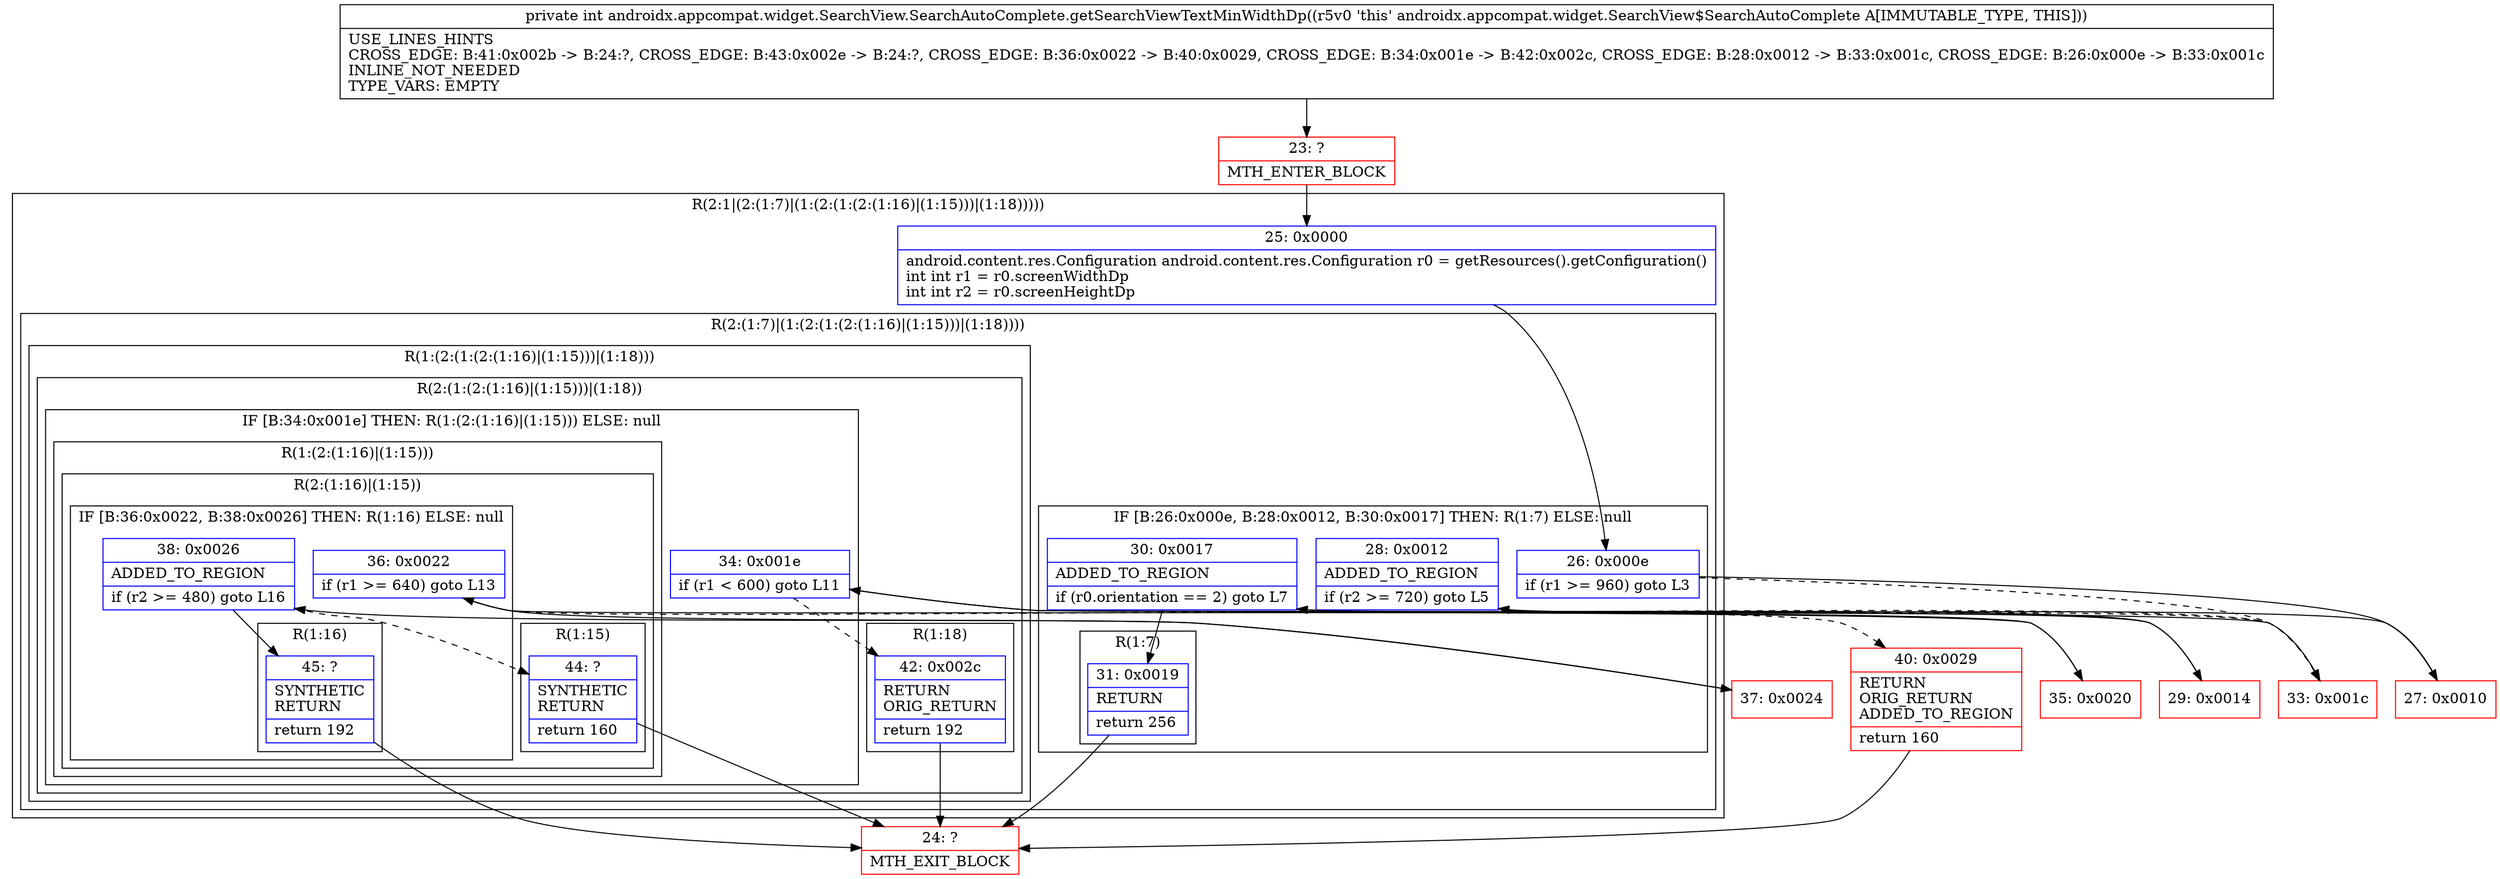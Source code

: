 digraph "CFG forandroidx.appcompat.widget.SearchView.SearchAutoComplete.getSearchViewTextMinWidthDp()I" {
subgraph cluster_Region_1538293399 {
label = "R(2:1|(2:(1:7)|(1:(2:(1:(2:(1:16)|(1:15)))|(1:18)))))";
node [shape=record,color=blue];
Node_25 [shape=record,label="{25\:\ 0x0000|android.content.res.Configuration android.content.res.Configuration r0 = getResources().getConfiguration()\lint int r1 = r0.screenWidthDp\lint int r2 = r0.screenHeightDp\l}"];
subgraph cluster_Region_1631356505 {
label = "R(2:(1:7)|(1:(2:(1:(2:(1:16)|(1:15)))|(1:18))))";
node [shape=record,color=blue];
subgraph cluster_IfRegion_459911351 {
label = "IF [B:26:0x000e, B:28:0x0012, B:30:0x0017] THEN: R(1:7) ELSE: null";
node [shape=record,color=blue];
Node_26 [shape=record,label="{26\:\ 0x000e|if (r1 \>= 960) goto L3\l}"];
Node_28 [shape=record,label="{28\:\ 0x0012|ADDED_TO_REGION\l|if (r2 \>= 720) goto L5\l}"];
Node_30 [shape=record,label="{30\:\ 0x0017|ADDED_TO_REGION\l|if (r0.orientation == 2) goto L7\l}"];
subgraph cluster_Region_1601035177 {
label = "R(1:7)";
node [shape=record,color=blue];
Node_31 [shape=record,label="{31\:\ 0x0019|RETURN\l|return 256\l}"];
}
}
subgraph cluster_Region_1480239972 {
label = "R(1:(2:(1:(2:(1:16)|(1:15)))|(1:18)))";
node [shape=record,color=blue];
subgraph cluster_Region_1965583896 {
label = "R(2:(1:(2:(1:16)|(1:15)))|(1:18))";
node [shape=record,color=blue];
subgraph cluster_IfRegion_160304236 {
label = "IF [B:34:0x001e] THEN: R(1:(2:(1:16)|(1:15))) ELSE: null";
node [shape=record,color=blue];
Node_34 [shape=record,label="{34\:\ 0x001e|if (r1 \< 600) goto L11\l}"];
subgraph cluster_Region_1881350314 {
label = "R(1:(2:(1:16)|(1:15)))";
node [shape=record,color=blue];
subgraph cluster_Region_1092750740 {
label = "R(2:(1:16)|(1:15))";
node [shape=record,color=blue];
subgraph cluster_IfRegion_605739874 {
label = "IF [B:36:0x0022, B:38:0x0026] THEN: R(1:16) ELSE: null";
node [shape=record,color=blue];
Node_36 [shape=record,label="{36\:\ 0x0022|if (r1 \>= 640) goto L13\l}"];
Node_38 [shape=record,label="{38\:\ 0x0026|ADDED_TO_REGION\l|if (r2 \>= 480) goto L16\l}"];
subgraph cluster_Region_1280245599 {
label = "R(1:16)";
node [shape=record,color=blue];
Node_45 [shape=record,label="{45\:\ ?|SYNTHETIC\lRETURN\l|return 192\l}"];
}
}
subgraph cluster_Region_2048921696 {
label = "R(1:15)";
node [shape=record,color=blue];
Node_44 [shape=record,label="{44\:\ ?|SYNTHETIC\lRETURN\l|return 160\l}"];
}
}
}
}
subgraph cluster_Region_326064638 {
label = "R(1:18)";
node [shape=record,color=blue];
Node_42 [shape=record,label="{42\:\ 0x002c|RETURN\lORIG_RETURN\l|return 192\l}"];
}
}
}
}
}
Node_23 [shape=record,color=red,label="{23\:\ ?|MTH_ENTER_BLOCK\l}"];
Node_27 [shape=record,color=red,label="{27\:\ 0x0010}"];
Node_29 [shape=record,color=red,label="{29\:\ 0x0014}"];
Node_24 [shape=record,color=red,label="{24\:\ ?|MTH_EXIT_BLOCK\l}"];
Node_33 [shape=record,color=red,label="{33\:\ 0x001c}"];
Node_35 [shape=record,color=red,label="{35\:\ 0x0020}"];
Node_37 [shape=record,color=red,label="{37\:\ 0x0024}"];
Node_40 [shape=record,color=red,label="{40\:\ 0x0029|RETURN\lORIG_RETURN\lADDED_TO_REGION\l|return 160\l}"];
MethodNode[shape=record,label="{private int androidx.appcompat.widget.SearchView.SearchAutoComplete.getSearchViewTextMinWidthDp((r5v0 'this' androidx.appcompat.widget.SearchView$SearchAutoComplete A[IMMUTABLE_TYPE, THIS]))  | USE_LINES_HINTS\lCROSS_EDGE: B:41:0x002b \-\> B:24:?, CROSS_EDGE: B:43:0x002e \-\> B:24:?, CROSS_EDGE: B:36:0x0022 \-\> B:40:0x0029, CROSS_EDGE: B:34:0x001e \-\> B:42:0x002c, CROSS_EDGE: B:28:0x0012 \-\> B:33:0x001c, CROSS_EDGE: B:26:0x000e \-\> B:33:0x001c\lINLINE_NOT_NEEDED\lTYPE_VARS: EMPTY\l}"];
MethodNode -> Node_23;Node_25 -> Node_26;
Node_26 -> Node_27;
Node_26 -> Node_33[style=dashed];
Node_28 -> Node_29;
Node_28 -> Node_33[style=dashed];
Node_30 -> Node_31;
Node_30 -> Node_33[style=dashed];
Node_31 -> Node_24;
Node_34 -> Node_35;
Node_34 -> Node_42[style=dashed];
Node_36 -> Node_37;
Node_36 -> Node_40[style=dashed];
Node_38 -> Node_44[style=dashed];
Node_38 -> Node_45;
Node_45 -> Node_24;
Node_44 -> Node_24;
Node_42 -> Node_24;
Node_23 -> Node_25;
Node_27 -> Node_28;
Node_29 -> Node_30;
Node_33 -> Node_34;
Node_35 -> Node_36;
Node_37 -> Node_38;
Node_40 -> Node_24;
}

